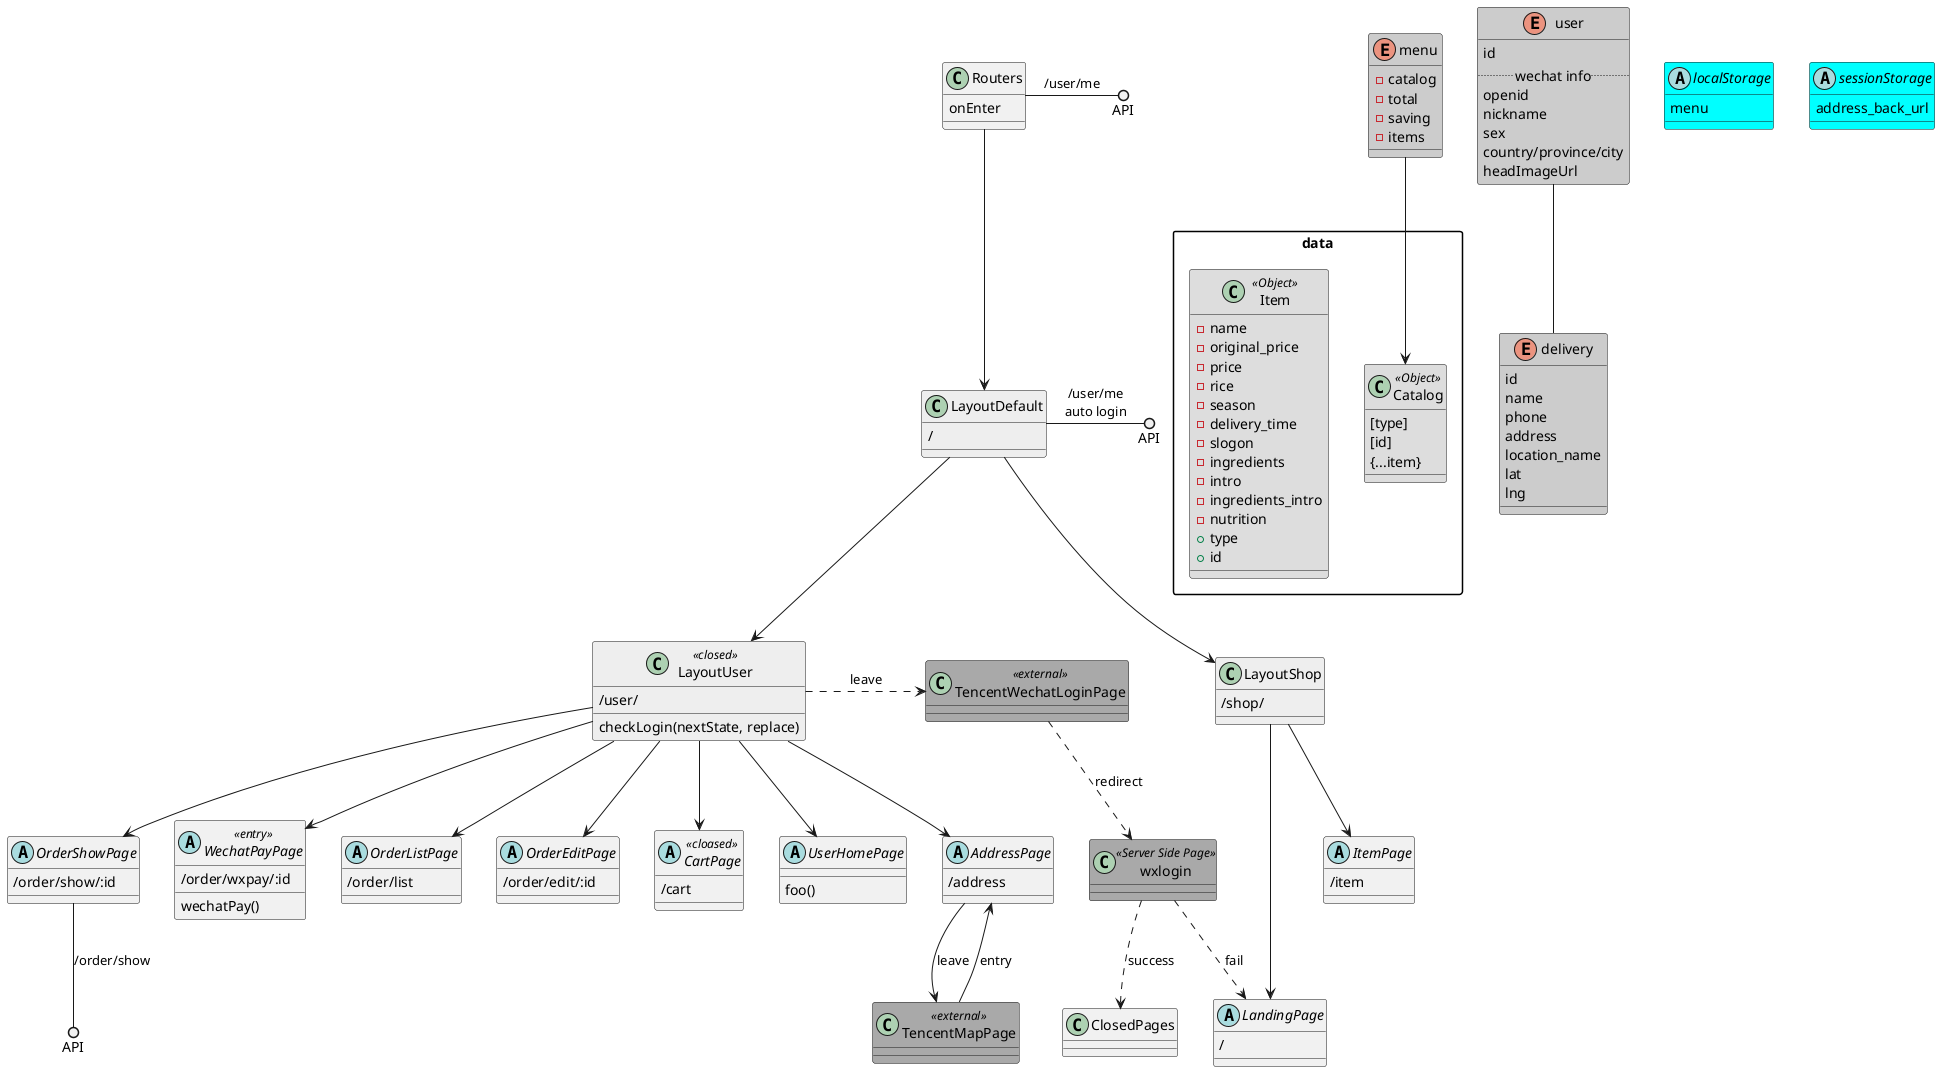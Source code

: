 @startuml

skinparam packageStyle rect


package data {
	class Catalog  <<Object>> #ddd{
		[type]
		        [id]
		                {...item}
	}

	class Item <<Object>> #ddd{
		-name
		-original_price
		-price
		-rice
		-season
		-delivery_time
		-slogon
		-ingredients
		-intro
		-ingredients_intro
		-nutrition
		+type
		+id
	}
}

enum menu #ccc{
	-catalog
	-total
	-saving
	-items
}

enum user #ccc{
	id
	.. wechat info ..
	openid
	nickname
	sex
	country/province/city
	headImageUrl
}

enum delivery #ccc{
	id
	name
	phone
	address
	location_name
	lat
	lng
}

menu --> Catalog
user -- delivery

abstract localStorage #cyan{
	menu
}

abstract sessionStorage #cyan{
	address_back_url
}

class Routers{
	onEnter
}

Routers -() API: /user/me

class LayoutDefault  #eee{
	/
}

LayoutDefault -() API: /user/me\nauto login

class LayoutShop #eee{
	/shop/
}

abstract LandingPage {
	/
}

abstract ItemPage {
	/item
}


class LayoutUser <<closed>> #eee {
	/user/
	checkLogin(nextState, replace)
}

abstract CartPage <<cloased>> {
	/cart
}

abstract UserHomePage {
	foo()
}

abstract AddressPage {	
	/address
}
abstract OrderShowPage {		
	/order/show/:id
}

abstract WechatPayPage <<entry>> {
	/order/wxpay/:id
	wechatPay()
}

OrderShowPage --() API : /order/show

abstract OrderListPage {
	/order/list
}
abstract OrderEditPage {
	/order/edit/:id
}

LayoutUser --> UserHomePage
LayoutUser --> AddressPage
LayoutUser --> OrderListPage
LayoutUser --> OrderShowPage
LayoutUser --> OrderEditPage
LayoutUser --> WechatPayPage
LayoutUser --> CartPage
Routers --> LayoutDefault

LayoutUser .> TencentWechatLoginPage : leave
TencentWechatLoginPage ..> wxlogin : redirect
wxlogin ..> LandingPage : fail
wxlogin ..> ClosedPages : success

LayoutDefault --> LayoutShop
LayoutShop --> LandingPage
LayoutShop --> ItemPage

LayoutDefault --> LayoutUser

class TencentMapPage <<external>> #darkgrey
class TencentWechatLoginPage <<external>> #darkgrey
class wxlogin <<Server Side Page>> #darkgrey

AddressPage --> TencentMapPage : leave
TencentMapPage --> AddressPage : entry

@enduml